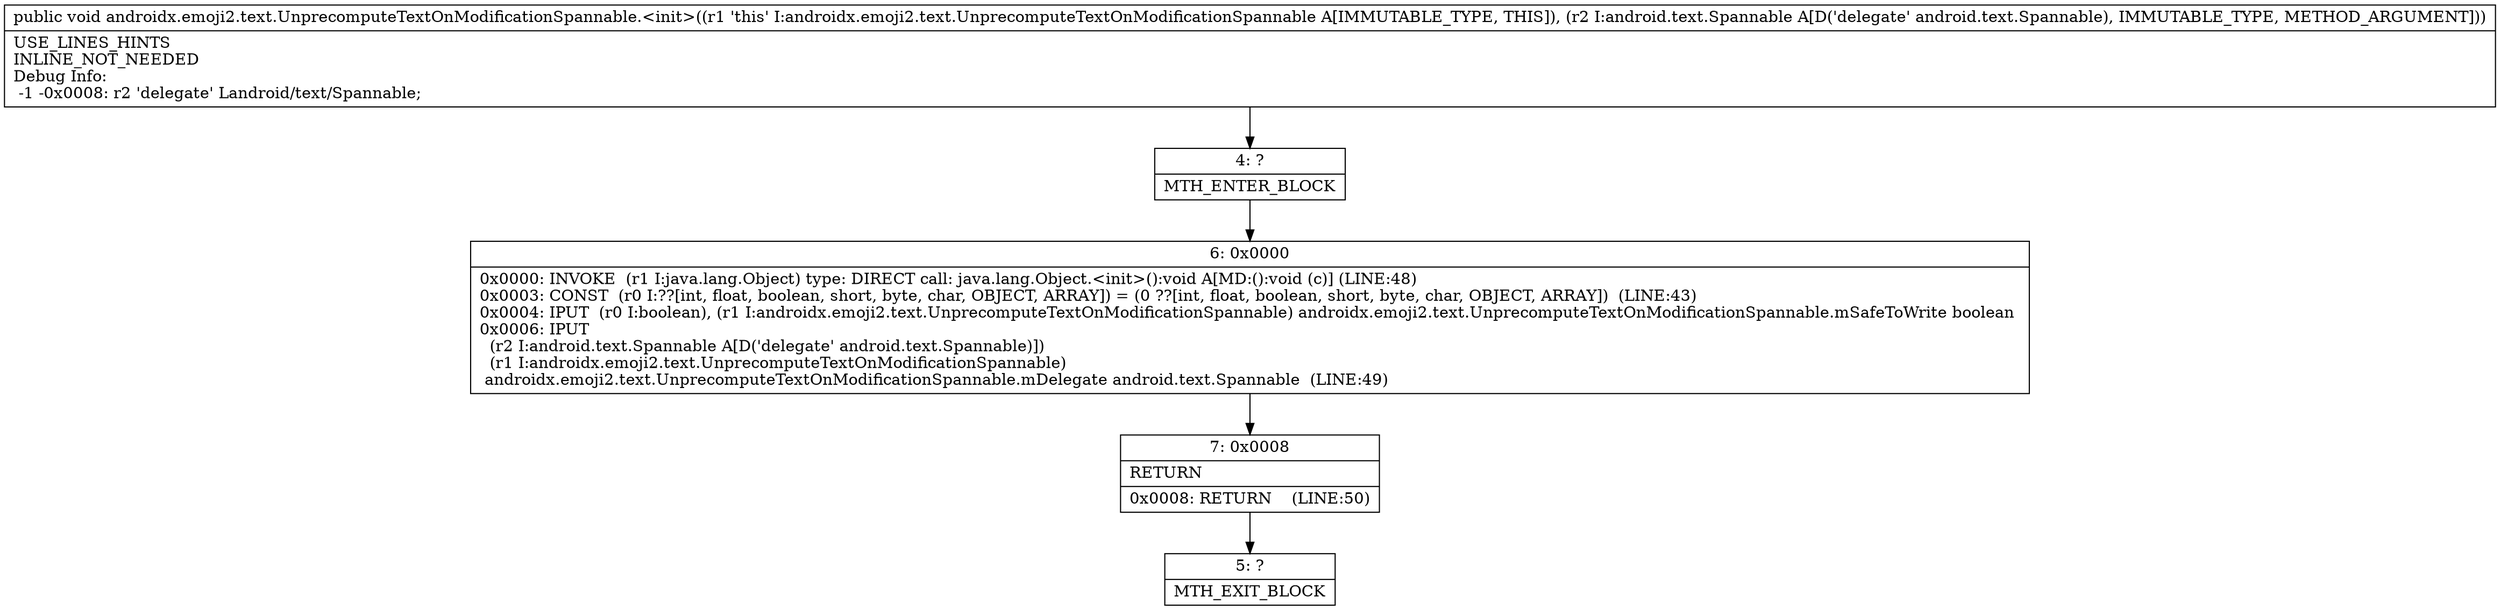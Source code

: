 digraph "CFG forandroidx.emoji2.text.UnprecomputeTextOnModificationSpannable.\<init\>(Landroid\/text\/Spannable;)V" {
Node_4 [shape=record,label="{4\:\ ?|MTH_ENTER_BLOCK\l}"];
Node_6 [shape=record,label="{6\:\ 0x0000|0x0000: INVOKE  (r1 I:java.lang.Object) type: DIRECT call: java.lang.Object.\<init\>():void A[MD:():void (c)] (LINE:48)\l0x0003: CONST  (r0 I:??[int, float, boolean, short, byte, char, OBJECT, ARRAY]) = (0 ??[int, float, boolean, short, byte, char, OBJECT, ARRAY])  (LINE:43)\l0x0004: IPUT  (r0 I:boolean), (r1 I:androidx.emoji2.text.UnprecomputeTextOnModificationSpannable) androidx.emoji2.text.UnprecomputeTextOnModificationSpannable.mSafeToWrite boolean \l0x0006: IPUT  \l  (r2 I:android.text.Spannable A[D('delegate' android.text.Spannable)])\l  (r1 I:androidx.emoji2.text.UnprecomputeTextOnModificationSpannable)\l androidx.emoji2.text.UnprecomputeTextOnModificationSpannable.mDelegate android.text.Spannable  (LINE:49)\l}"];
Node_7 [shape=record,label="{7\:\ 0x0008|RETURN\l|0x0008: RETURN    (LINE:50)\l}"];
Node_5 [shape=record,label="{5\:\ ?|MTH_EXIT_BLOCK\l}"];
MethodNode[shape=record,label="{public void androidx.emoji2.text.UnprecomputeTextOnModificationSpannable.\<init\>((r1 'this' I:androidx.emoji2.text.UnprecomputeTextOnModificationSpannable A[IMMUTABLE_TYPE, THIS]), (r2 I:android.text.Spannable A[D('delegate' android.text.Spannable), IMMUTABLE_TYPE, METHOD_ARGUMENT]))  | USE_LINES_HINTS\lINLINE_NOT_NEEDED\lDebug Info:\l  \-1 \-0x0008: r2 'delegate' Landroid\/text\/Spannable;\l}"];
MethodNode -> Node_4;Node_4 -> Node_6;
Node_6 -> Node_7;
Node_7 -> Node_5;
}

